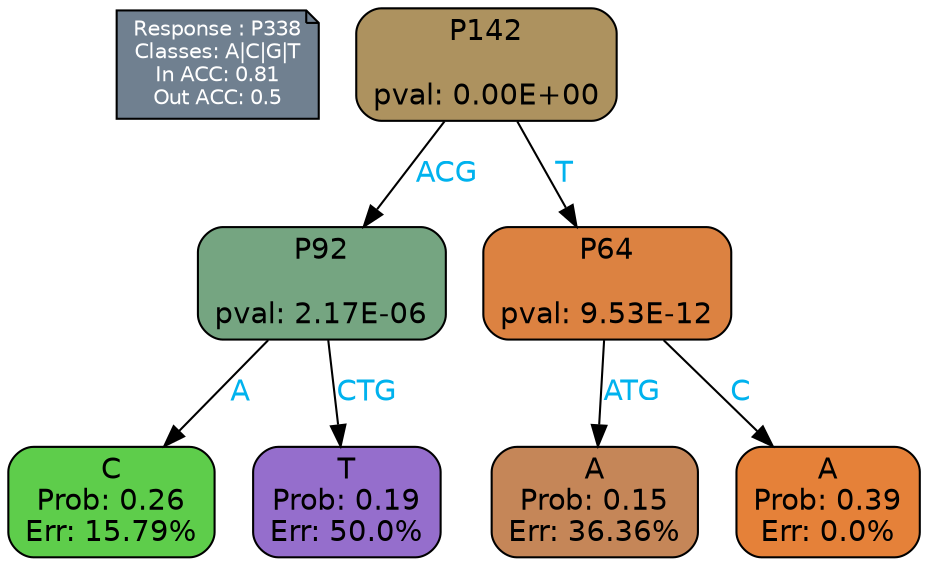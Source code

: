digraph Tree {
node [shape=box, style="filled, rounded", color="black", fontname=helvetica] ;
graph [ranksep=equally, splines=polylines, bgcolor=transparent, dpi=600] ;
edge [fontname=helvetica] ;
LEGEND [label="Response : P338
Classes: A|C|G|T
In ACC: 0.81
Out ACC: 0.5
",shape=note,align=left,style=filled,fillcolor="slategray",fontcolor="white",fontsize=10];1 [label="P142

pval: 0.00E+00", fillcolor="#ad925f"] ;
2 [label="P92

pval: 2.17E-06", fillcolor="#75a581"] ;
3 [label="C
Prob: 0.26
Err: 15.79%", fillcolor="#5ecd4b"] ;
4 [label="T
Prob: 0.19
Err: 50.0%", fillcolor="#956ecc"] ;
5 [label="P64

pval: 9.53E-12", fillcolor="#dc8241"] ;
6 [label="A
Prob: 0.15
Err: 36.36%", fillcolor="#c58658"] ;
7 [label="A
Prob: 0.39
Err: 0.0%", fillcolor="#e58139"] ;
1 -> 2 [label="ACG",fontcolor=deepskyblue2] ;
1 -> 5 [label="T",fontcolor=deepskyblue2] ;
2 -> 3 [label="A",fontcolor=deepskyblue2] ;
2 -> 4 [label="CTG",fontcolor=deepskyblue2] ;
5 -> 6 [label="ATG",fontcolor=deepskyblue2] ;
5 -> 7 [label="C",fontcolor=deepskyblue2] ;
{rank = same; 3;4;6;7;}{rank = same; LEGEND;1;}}